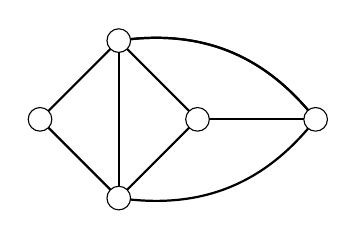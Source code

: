 %\usetikzlibrary{patterns}
\begin{tikzpicture}

\tikzstyle{edge} = [draw, thick]
\tikzstyle{vertex} = [draw] 

\begin{scope}[rotate=90]
\coordinate (A) at (-1,0);
\coordinate (B) at (1,0);
\coordinate (C) at (0,1);
\coordinate (D) at (0,-1);
\coordinate (E) at (0,-2.5);

\draw[edge] (A) -- (B);
\draw[edge] (A) -- (C) -- (B) -- (D) -- cycle;
\draw[edge] (A) to[bend right] (E);
\draw[edge] (B) to[bend left] (E);
\draw[edge] (B) to[bend left] (E);
\draw[edge] (D) to (E);

\draw[fill=white] (A) circle (0.15);
\draw[fill=white] (B) circle (0.15);
\draw[fill=white] (C) circle (0.15);
\draw[fill=white] (D) circle (0.15);
\draw[fill=white] (E) circle (0.15);

\end{scope}


\end{tikzpicture}